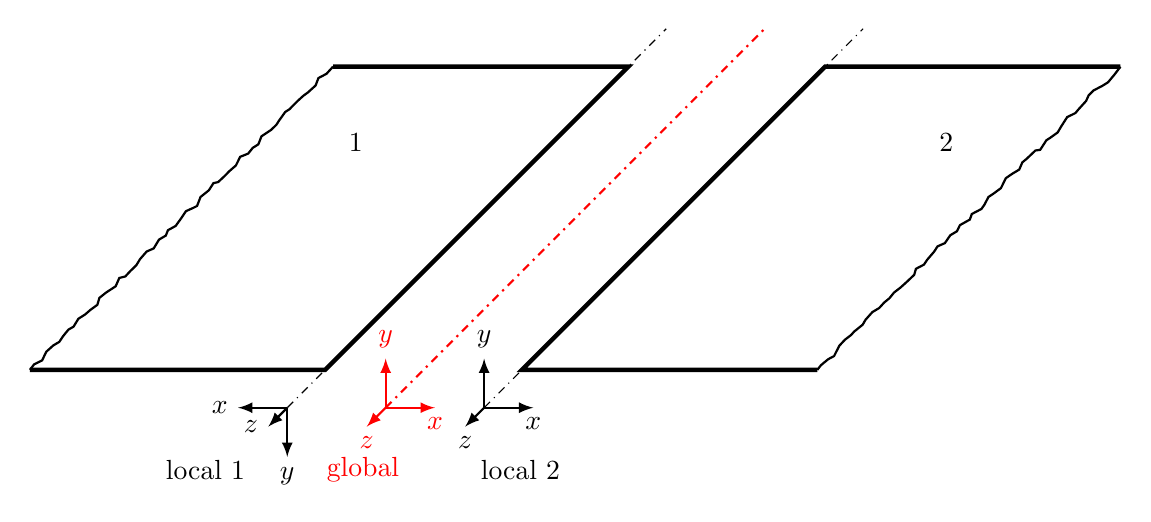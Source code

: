 ﻿\begin{tikzpicture}[>=latex,scale=2.5,thick]
\draw[thin,dashdotted] (0.5,0,2.5) -- (0.5,0,-2.5);
\draw[ultra thick](2,0,2) -- (0.5,0,2) -- (0.5,0,-2) -- (2,0,-2);
\draw[decorate,decoration={random steps,amplitude=0.3mm,segment length=1mm}](2,0,2) -- (2,0,-2);
\node at (1.5,0,-1) {2};
\draw[->] (0.5,0,2.5) -- +(0.25,0,0) node[below] {$x$};
\draw[->] (0.5,0,2.5)-- +(0,0.25,0) node[above] {$y$};
\draw[->] (0.5,0,2.5) -- +(0,0,0.25) node[below] {$z$};
\begin{scope}[rotate around z=180]
	\draw[thin,dashdotted] (0.5,0,2.5) -- (0.5,0,-2.5);
	\draw[ultra thick](2,0,2) -- (0.5,0,2) -- (0.5,0,-2) -- (2,0,-2);
	\draw[decorate,decoration={random steps,amplitude=0.3mm,segment length=1mm}](2,0,2) -- (2,0,-2);
	\node at (1.5,0,-1) {1};
	\draw[->] (0.5,0,2.5) -- +(0.25,0,0) node[left] {$x$};
	\draw[->] (0.5,0,2.5)-- +(0,0.25,0) node[below] {$y$};
	\draw[->] (0.5,0,2.5) -- +(0,0,0.25) node[left] {$z$};
\end{scope}
\node at (-0.8,-0.2,2.8) {local 1};
\node at (0.8,-0.2,2.8) {local 2};
\begin{scope}[red]
\draw[dashdotted] (0,0,2.5) -- (0,0,-2.5);
\draw[->] (0,0,2.5) -- +(0.25,0,0) node[below] {$x$};
\draw[->] (0,0,2.5)-- +(0,0.25,0) node[above] {$y$};
\draw[->] (0,0,2.5) -- +(0,0,0.25) node[below] {$z$};
\node at (0,-0.2,2.8) {global};
\end{scope}
\end{tikzpicture}